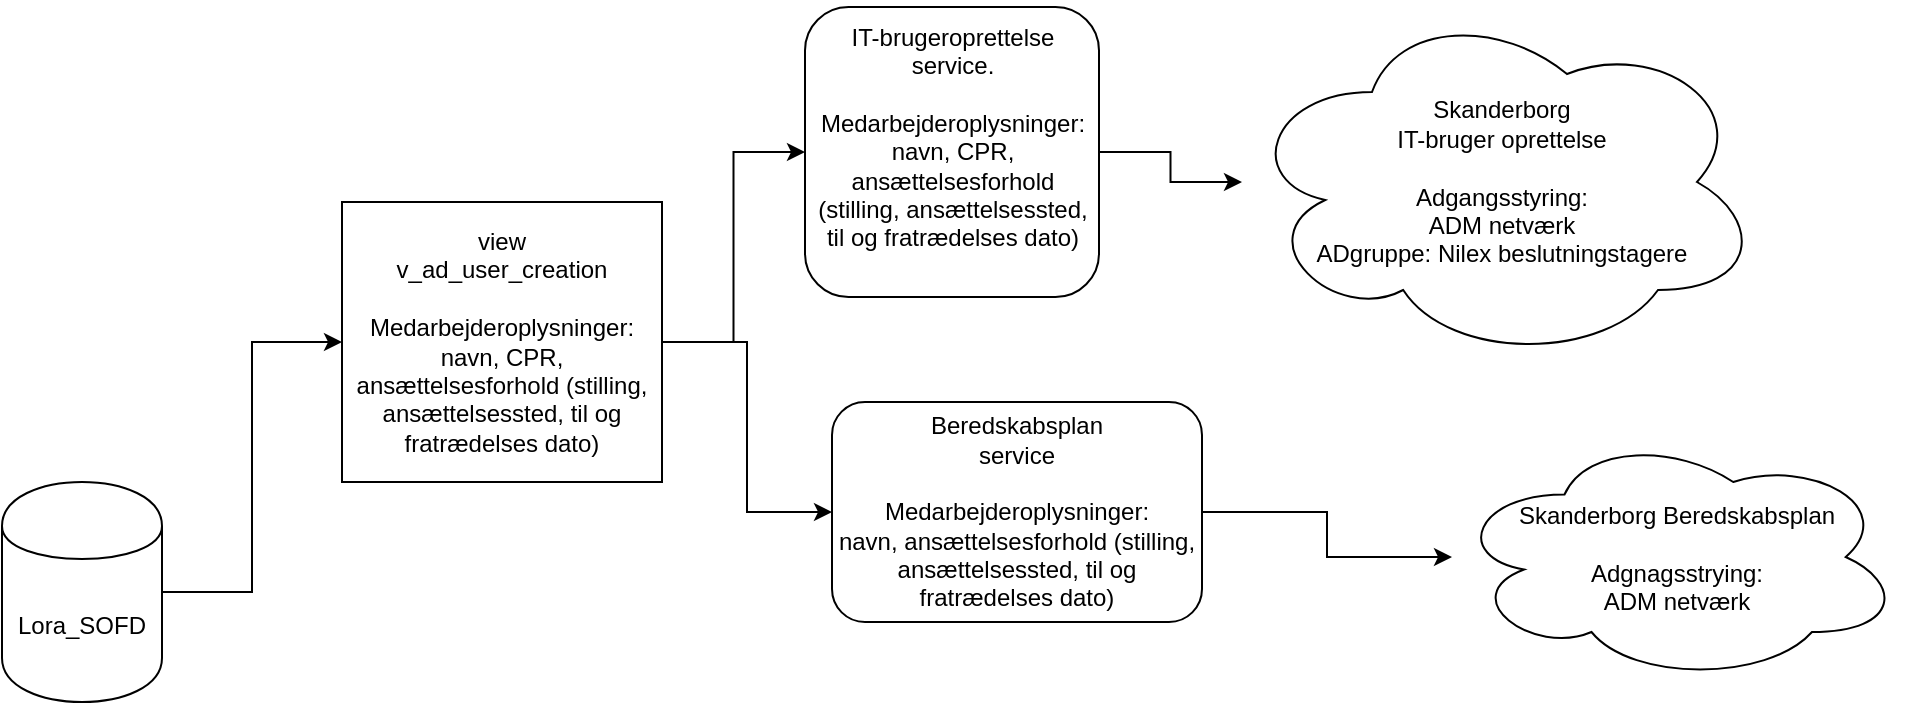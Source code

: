 <mxfile version="10.5.3" type="github"><diagram id="5Qx0ivH-IUL0j9F_Laxc" name="Page-1"><mxGraphModel dx="1394" dy="771" grid="1" gridSize="10" guides="1" tooltips="1" connect="1" arrows="1" fold="1" page="1" pageScale="1" pageWidth="827" pageHeight="1169" math="0" shadow="0"><root><mxCell id="0"/><mxCell id="1" parent="0"/><mxCell id="u9L4m_hQ7UXCB2CVpxUj-7" style="edgeStyle=orthogonalEdgeStyle;rounded=0;orthogonalLoop=1;jettySize=auto;html=1;entryX=0;entryY=0.5;entryDx=0;entryDy=0;" edge="1" parent="1" source="u9L4m_hQ7UXCB2CVpxUj-1" target="u9L4m_hQ7UXCB2CVpxUj-6"><mxGeometry relative="1" as="geometry"/></mxCell><mxCell id="u9L4m_hQ7UXCB2CVpxUj-1" value="Lora_SOFD" style="shape=cylinder;whiteSpace=wrap;html=1;boundedLbl=1;backgroundOutline=1;" vertex="1" parent="1"><mxGeometry x="70" y="240" width="80" height="110" as="geometry"/></mxCell><mxCell id="u9L4m_hQ7UXCB2CVpxUj-9" style="edgeStyle=orthogonalEdgeStyle;rounded=0;orthogonalLoop=1;jettySize=auto;html=1;" edge="1" parent="1" source="u9L4m_hQ7UXCB2CVpxUj-2" target="u9L4m_hQ7UXCB2CVpxUj-4"><mxGeometry relative="1" as="geometry"/></mxCell><mxCell id="u9L4m_hQ7UXCB2CVpxUj-2" value="&lt;div&gt;IT-brugeroprettelse service.&lt;/div&gt;&lt;div&gt;&lt;br&gt;&lt;/div&gt;&lt;div&gt;&lt;div&gt;Medarbejderoplysninger:&lt;br&gt;&lt;/div&gt;navn, CPR, ansættelsesforhold (stilling, ansættelsessted, til og fratrædelses dato)&lt;/div&gt;&lt;div&gt;&lt;br&gt;&lt;/div&gt;" style="rounded=1;whiteSpace=wrap;html=1;" vertex="1" parent="1"><mxGeometry x="471.5" y="2.5" width="147" height="145" as="geometry"/></mxCell><mxCell id="u9L4m_hQ7UXCB2CVpxUj-4" value="&lt;div&gt;Skanderborg&lt;/div&gt;&lt;div&gt;IT-bruger oprettelse&lt;/div&gt;&lt;div&gt;&lt;br&gt;&lt;/div&gt;&lt;div&gt;Adgangsstyring:&lt;br&gt;&lt;/div&gt;&lt;div&gt;ADM netværk&lt;/div&gt;&lt;div&gt;ADgruppe: Nilex beslutningstagere&lt;br&gt;&lt;/div&gt;" style="ellipse;shape=cloud;whiteSpace=wrap;html=1;" vertex="1" parent="1"><mxGeometry x="690" width="260" height="180" as="geometry"/></mxCell><mxCell id="u9L4m_hQ7UXCB2CVpxUj-8" style="edgeStyle=orthogonalEdgeStyle;rounded=0;orthogonalLoop=1;jettySize=auto;html=1;entryX=0;entryY=0.5;entryDx=0;entryDy=0;" edge="1" parent="1" source="u9L4m_hQ7UXCB2CVpxUj-6" target="u9L4m_hQ7UXCB2CVpxUj-2"><mxGeometry relative="1" as="geometry"/></mxCell><mxCell id="u9L4m_hQ7UXCB2CVpxUj-11" style="edgeStyle=orthogonalEdgeStyle;rounded=0;orthogonalLoop=1;jettySize=auto;html=1;entryX=0;entryY=0.5;entryDx=0;entryDy=0;" edge="1" parent="1" source="u9L4m_hQ7UXCB2CVpxUj-6" target="u9L4m_hQ7UXCB2CVpxUj-10"><mxGeometry relative="1" as="geometry"/></mxCell><mxCell id="u9L4m_hQ7UXCB2CVpxUj-6" value="&lt;div&gt;view&lt;/div&gt;&lt;div&gt;v_ad_user_creation&lt;/div&gt;&lt;div&gt;&lt;br&gt;&lt;/div&gt;&lt;div&gt;&lt;div&gt;Medarbejderoplysninger:&lt;br&gt;&lt;/div&gt;navn, CPR, ansættelsesforhold (stilling, ansættelsessted, til og fratrædelses dato)&lt;/div&gt;" style="rounded=0;whiteSpace=wrap;html=1;" vertex="1" parent="1"><mxGeometry x="240" y="100" width="160" height="140" as="geometry"/></mxCell><mxCell id="u9L4m_hQ7UXCB2CVpxUj-14" style="edgeStyle=orthogonalEdgeStyle;rounded=0;orthogonalLoop=1;jettySize=auto;html=1;" edge="1" parent="1" source="u9L4m_hQ7UXCB2CVpxUj-10" target="u9L4m_hQ7UXCB2CVpxUj-12"><mxGeometry relative="1" as="geometry"/></mxCell><mxCell id="u9L4m_hQ7UXCB2CVpxUj-10" value="&lt;div&gt;Beredskabsplan&lt;/div&gt;&lt;div&gt;service&lt;/div&gt;&lt;div&gt;&lt;br&gt;&lt;/div&gt;&lt;div&gt;&lt;div&gt;Medarbejderoplysninger:&lt;br&gt;&lt;/div&gt;navn, ansættelsesforhold (stilling, ansættelsessted, til og fratrædelses dato)&lt;/div&gt;" style="rounded=1;whiteSpace=wrap;html=1;" vertex="1" parent="1"><mxGeometry x="485" y="200" width="185" height="110" as="geometry"/></mxCell><mxCell id="u9L4m_hQ7UXCB2CVpxUj-12" value="&lt;div&gt;Skanderborg Beredskabsplan&lt;/div&gt;&lt;div&gt;&lt;br&gt;&lt;/div&gt;&lt;div&gt;Adgnagsstrying:&lt;br&gt;&lt;/div&gt;&lt;div&gt;ADM netværk&lt;br&gt;&lt;/div&gt;" style="ellipse;shape=cloud;whiteSpace=wrap;html=1;rounded=1;" vertex="1" parent="1"><mxGeometry x="795" y="215" width="225" height="125" as="geometry"/></mxCell></root></mxGraphModel></diagram></mxfile>